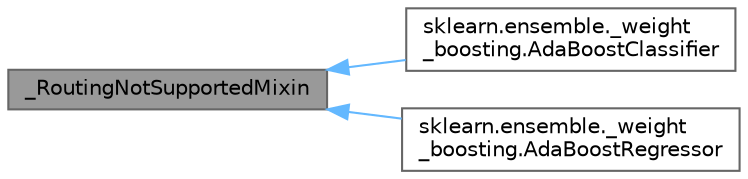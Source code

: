 digraph "_RoutingNotSupportedMixin"
{
 // LATEX_PDF_SIZE
  bgcolor="transparent";
  edge [fontname=Helvetica,fontsize=10,labelfontname=Helvetica,labelfontsize=10];
  node [fontname=Helvetica,fontsize=10,shape=box,height=0.2,width=0.4];
  rankdir="LR";
  Node1 [id="Node000001",label="_RoutingNotSupportedMixin",height=0.2,width=0.4,color="gray40", fillcolor="grey60", style="filled", fontcolor="black",tooltip=" "];
  Node1 -> Node2 [id="edge1_Node000001_Node000002",dir="back",color="steelblue1",style="solid",tooltip=" "];
  Node2 [id="Node000002",label="sklearn.ensemble._weight\l_boosting.AdaBoostClassifier",height=0.2,width=0.4,color="gray40", fillcolor="white", style="filled",URL="$d5/d28/classsklearn_1_1ensemble_1_1__weight__boosting_1_1AdaBoostClassifier.html",tooltip=" "];
  Node1 -> Node3 [id="edge2_Node000001_Node000003",dir="back",color="steelblue1",style="solid",tooltip=" "];
  Node3 [id="Node000003",label="sklearn.ensemble._weight\l_boosting.AdaBoostRegressor",height=0.2,width=0.4,color="gray40", fillcolor="white", style="filled",URL="$d3/d43/classsklearn_1_1ensemble_1_1__weight__boosting_1_1AdaBoostRegressor.html",tooltip=" "];
}
